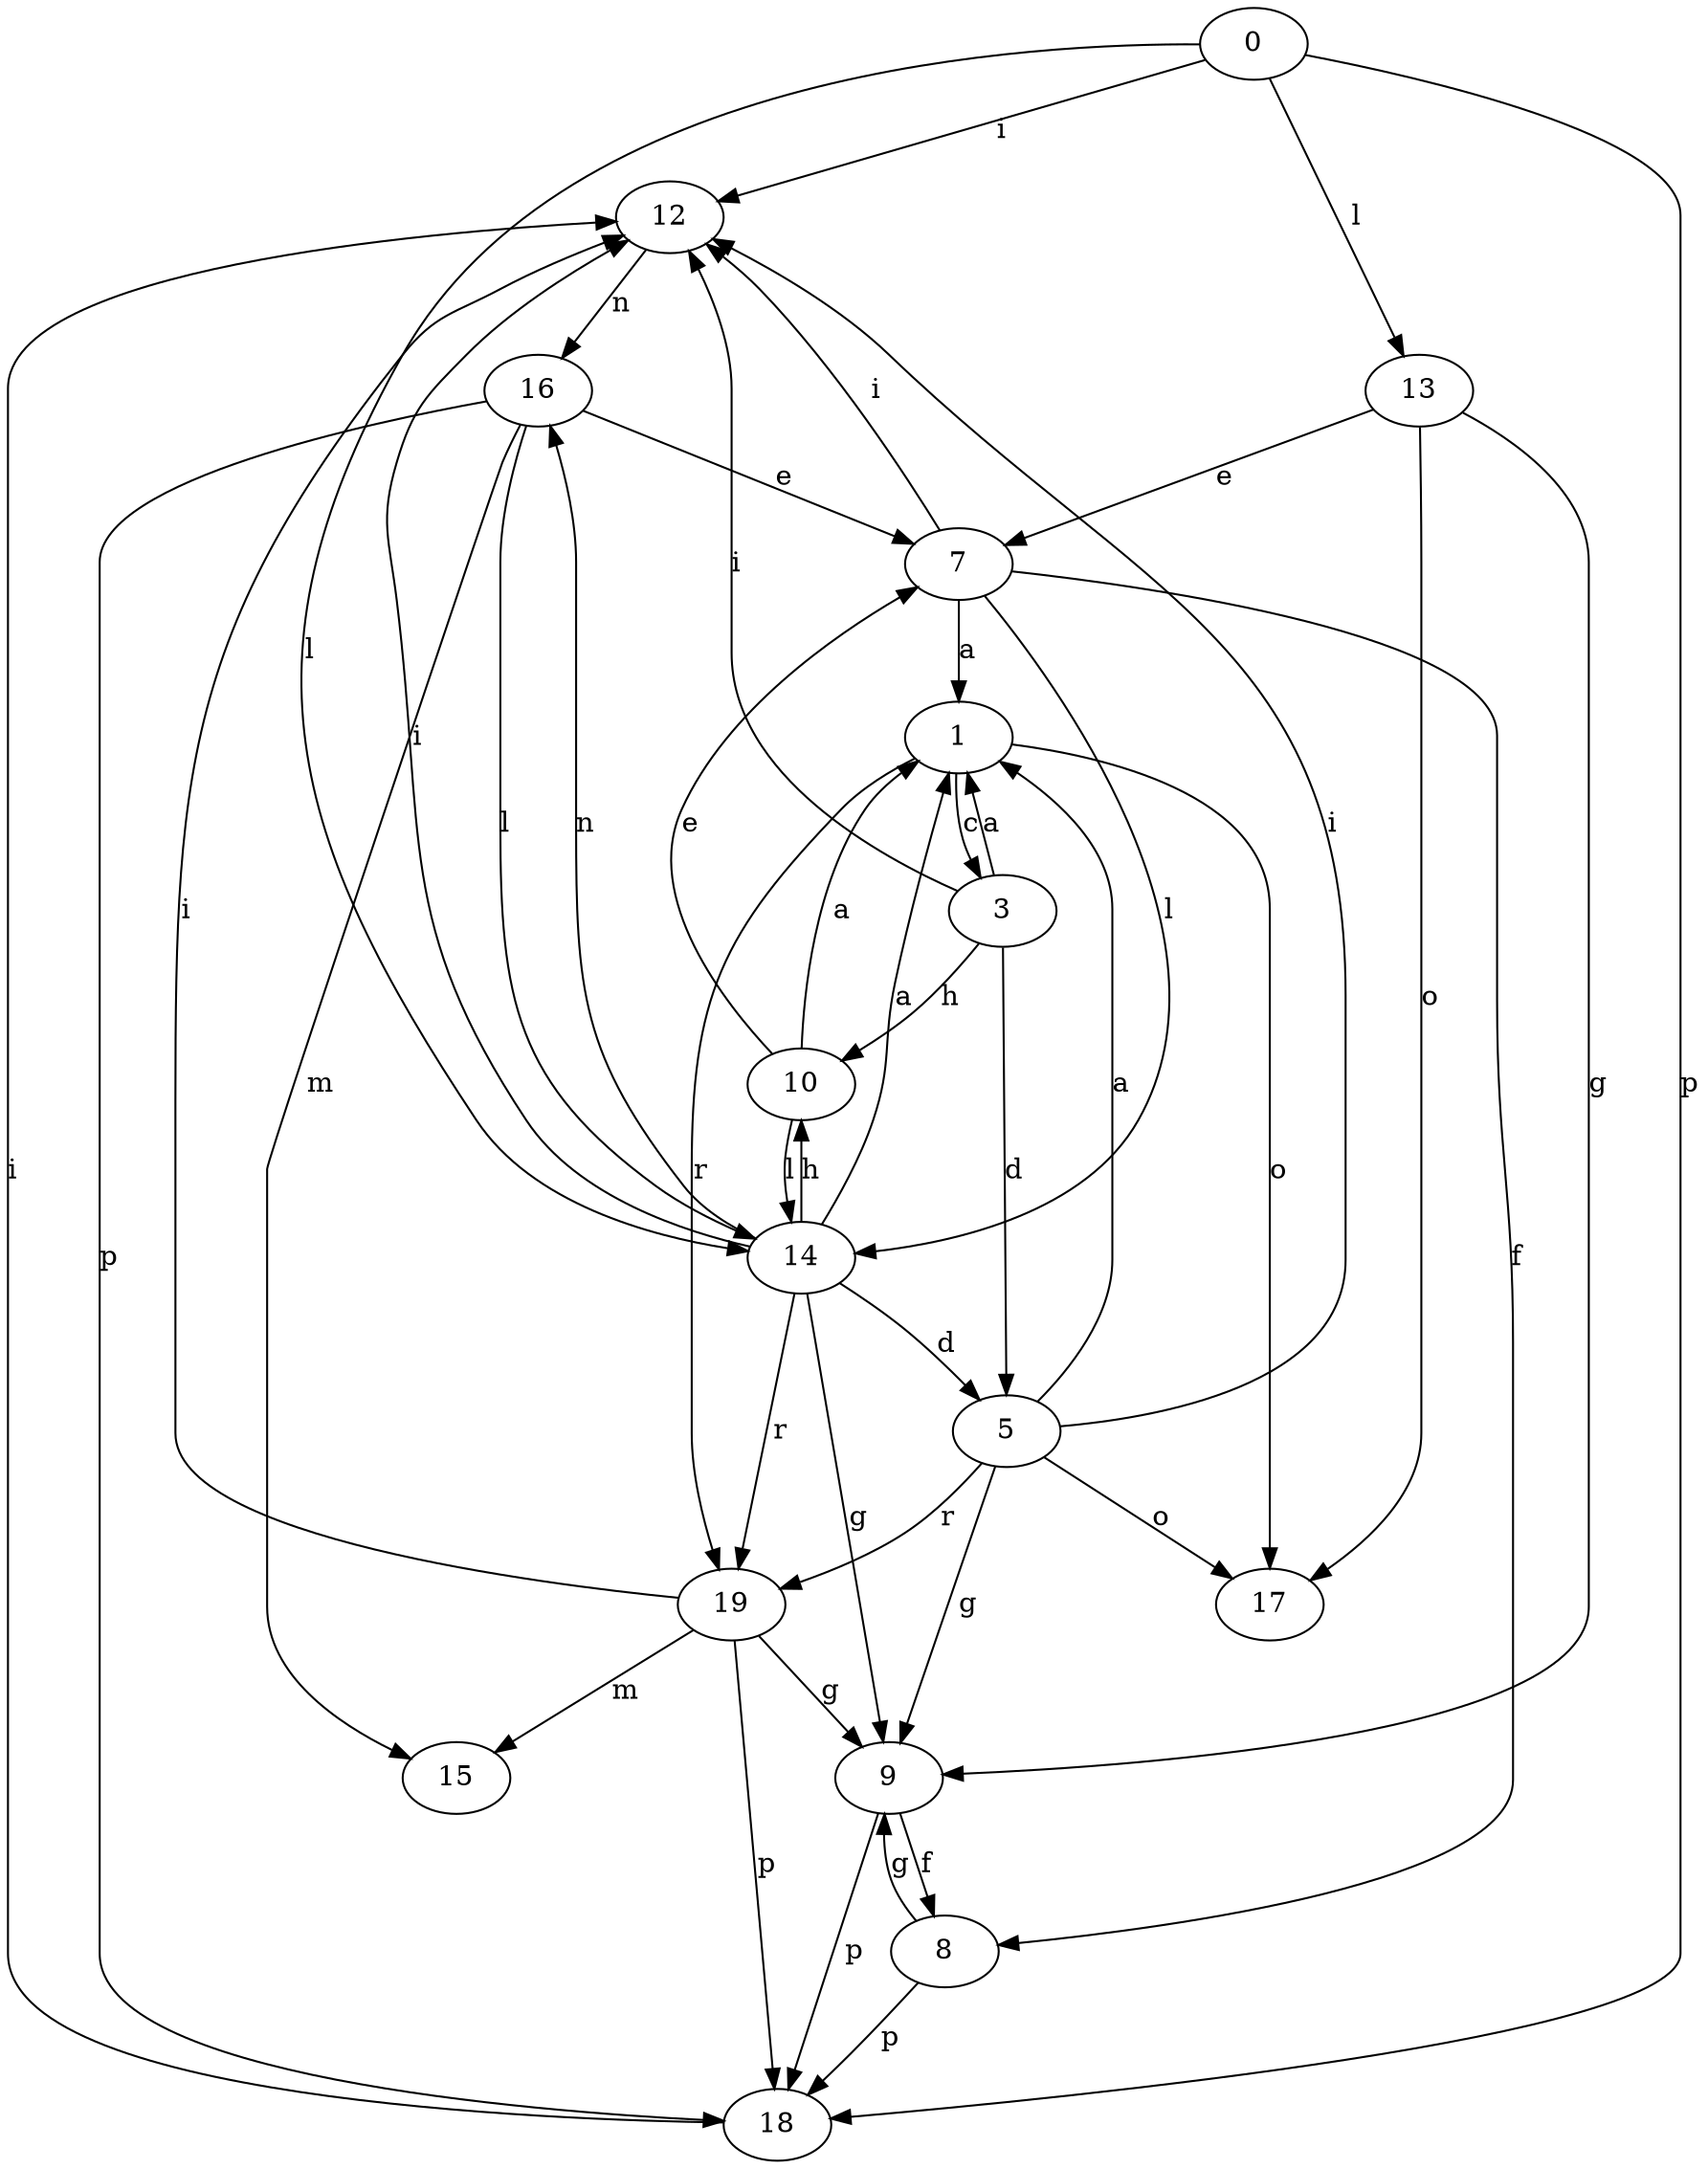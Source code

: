 strict digraph  {
0;
1;
3;
5;
7;
8;
9;
10;
12;
13;
14;
15;
16;
17;
18;
19;
0 -> 12  [label=i];
0 -> 13  [label=l];
0 -> 14  [label=l];
0 -> 18  [label=p];
1 -> 3  [label=c];
1 -> 17  [label=o];
1 -> 19  [label=r];
3 -> 1  [label=a];
3 -> 5  [label=d];
3 -> 10  [label=h];
3 -> 12  [label=i];
5 -> 1  [label=a];
5 -> 9  [label=g];
5 -> 12  [label=i];
5 -> 17  [label=o];
5 -> 19  [label=r];
7 -> 1  [label=a];
7 -> 8  [label=f];
7 -> 12  [label=i];
7 -> 14  [label=l];
8 -> 9  [label=g];
8 -> 18  [label=p];
9 -> 8  [label=f];
9 -> 18  [label=p];
10 -> 1  [label=a];
10 -> 7  [label=e];
10 -> 14  [label=l];
12 -> 16  [label=n];
13 -> 7  [label=e];
13 -> 9  [label=g];
13 -> 17  [label=o];
14 -> 1  [label=a];
14 -> 5  [label=d];
14 -> 9  [label=g];
14 -> 10  [label=h];
14 -> 12  [label=i];
14 -> 16  [label=n];
14 -> 19  [label=r];
16 -> 7  [label=e];
16 -> 14  [label=l];
16 -> 15  [label=m];
16 -> 18  [label=p];
18 -> 12  [label=i];
19 -> 9  [label=g];
19 -> 12  [label=i];
19 -> 15  [label=m];
19 -> 18  [label=p];
}
